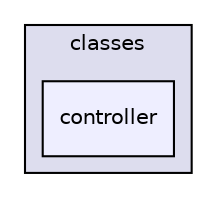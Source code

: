 digraph "B:/p2/redaxo/include/addons/square_shop/classes/controller" {
  compound=true
  node [ fontsize="10", fontname="Helvetica"];
  edge [ labelfontsize="10", labelfontname="Helvetica"];
  subgraph clusterdir_b02e4219757ae4e3a0f1714873865bbf {
    graph [ bgcolor="#ddddee", pencolor="black", label="classes" fontname="Helvetica", fontsize="10", URL="dir_b02e4219757ae4e3a0f1714873865bbf.html"]
  dir_b967f1a8c3ae95794e6361b57cc0d767 [shape=box, label="controller", style="filled", fillcolor="#eeeeff", pencolor="black", URL="dir_b967f1a8c3ae95794e6361b57cc0d767.html"];
  }
}
